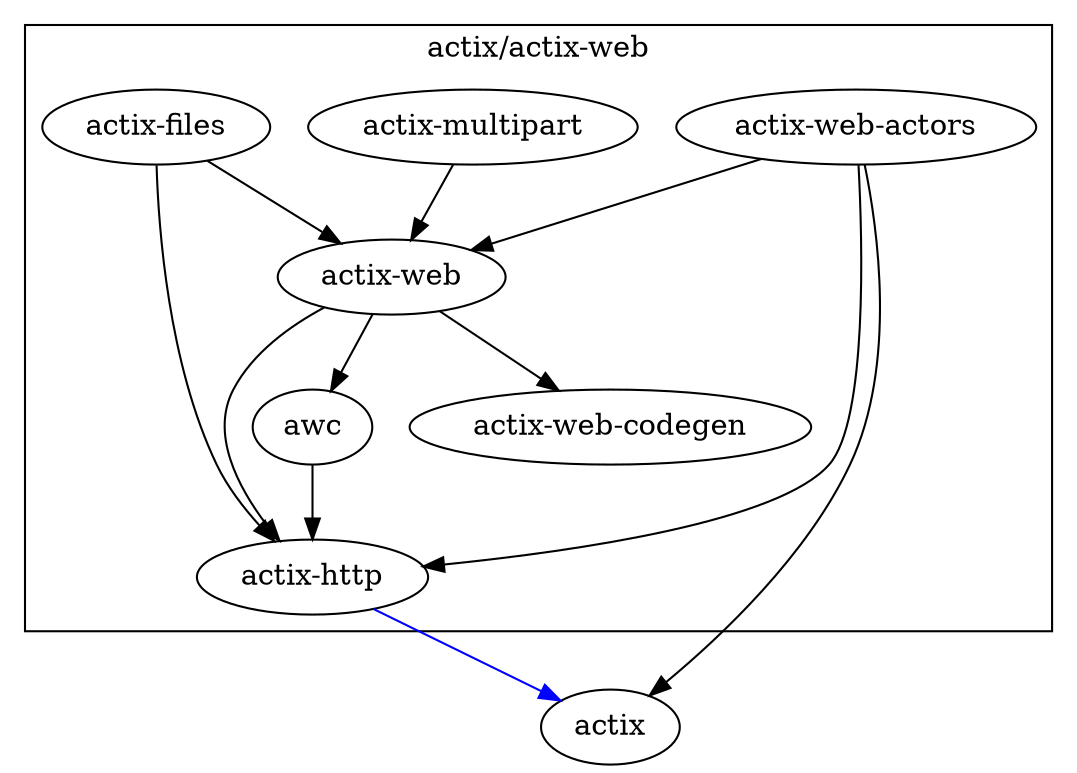 digraph {
    subgraph cluster_web {
        label="actix/actix-web"
        "awc"
        "actix-web"
        "actix-files"
        "actix-http"
        "actix-multipart"
        "actix-web-actors"
        "actix-web-codegen"
    }

    "actix-web" -> {  "actix-web-codegen" "actix-http" "awc" }
    "awc" -> { "actix-http" }
    "actix-web-actors" -> { "actix" "actix-web" "actix-http" }
    "actix-multipart" -> { "actix-web" }
    "actix-http" -> { "actix" }[color=blue] // optional
    "actix-files" -> { "actix-web" "actix-http" }
}
